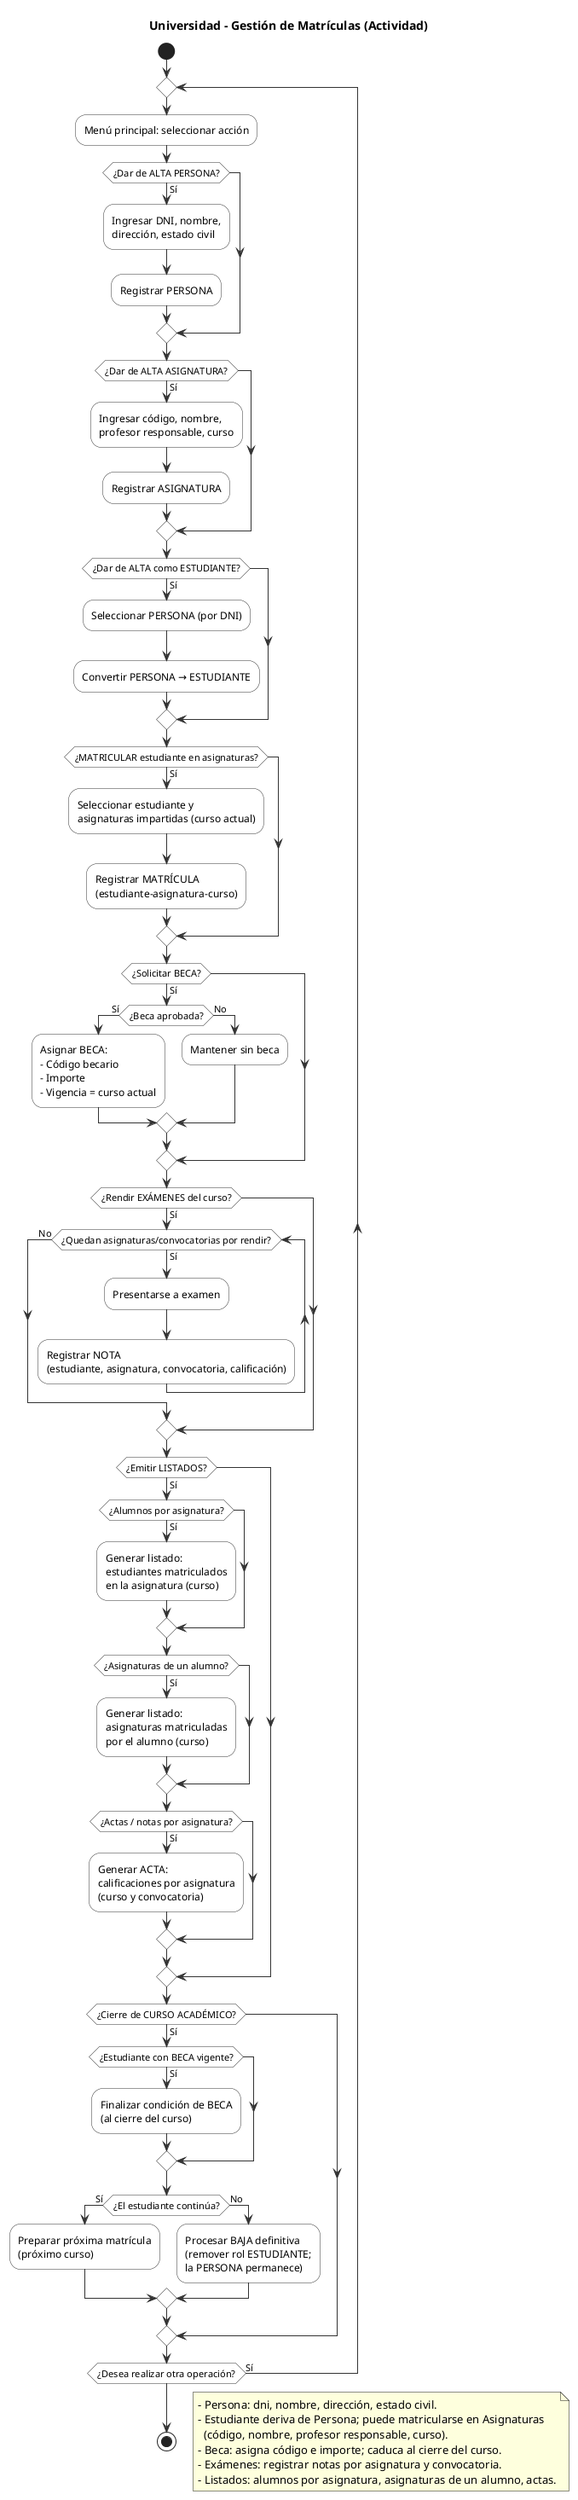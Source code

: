 'altas de personas y asignaturas, alta de estudiante, matriculación, '
'gestión de becas (alta y finalización al cierre de curso), '
'exámenes y registro de notas, ciclo por curso académico, '
'baja del estudiante y listados operativos.'


@startuml
title Universidad - Gestión de Matrículas (Actividad)

skinparam activity {
  BackgroundColor #ffffff
  BorderColor #333333
  ArrowColor #333333
}
skinparam shadowing false

start

repeat
:Menú principal: seleccionar acción;

' === Altas básicas ===
if (¿Dar de ALTA PERSONA?) then (Sí)
  :Ingresar DNI, nombre,\ndirección, estado civil;
  :Registrar PERSONA;
endif

if (¿Dar de ALTA ASIGNATURA?) then (Sí)
  :Ingresar código, nombre,\nprofesor responsable, curso;
  :Registrar ASIGNATURA;
endif

if (¿Dar de ALTA como ESTUDIANTE?) then (Sí)
  :Seleccionar PERSONA (por DNI);
  :Convertir PERSONA → ESTUDIANTE;
endif

' === Matrícula ===
if (¿MATRICULAR estudiante en asignaturas?) then (Sí)
  :Seleccionar estudiante y\nasignaturas impartidas (curso actual);
  :Registrar MATRÍCULA\n(estudiante-asignatura-curso);
endif

' === Beca ===
if (¿Solicitar BECA?) then (Sí)
  if (¿Beca aprobada?) then (Sí)
    :Asignar BECA:\n- Código becario\n- Importe\n- Vigencia = curso actual;
  else (No)
    :Mantener sin beca;
  endif
endif

' === Exámenes y notas ===
if (¿Rendir EXÁMENES del curso?) then (Sí)
  while (¿Quedan asignaturas/convocatorias por rendir?) is (Sí)
    :Presentarse a examen;
    :Registrar NOTA\n(estudiante, asignatura, convocatoria, calificación);
  endwhile (No)
endif

' === Listados ===
if (¿Emitir LISTADOS?) then (Sí)
  if (¿Alumnos por asignatura?) then (Sí)
    :Generar listado:\nestudiantes matriculados\nen la asignatura (curso);
  endif
  if (¿Asignaturas de un alumno?) then (Sí)
    :Generar listado:\nasignaturas matriculadas\npor el alumno (curso);
  endif
  if (¿Actas / notas por asignatura?) then (Sí)
    :Generar ACTA:\ncalificaciones por asignatura\n(curso y convocatoria);
  endif
endif

' === Cierre de curso y continuidad ===
if (¿Cierre de CURSO ACADÉMICO?) then (Sí)
  if (¿Estudiante con BECA vigente?) then (Sí)
    :Finalizar condición de BECA\n(al cierre del curso);
  endif
  if (¿El estudiante continúa?) then (Sí)
    :Preparar próxima matrícula\n(próximo curso);
  else (No)
    :Procesar BAJA definitiva\n(remover rol ESTUDIANTE;\nla PERSONA permanece);
  endif
endif

repeat while (¿Desea realizar otra operación?) is (Sí)

stop

floating note right
- Persona: dni, nombre, dirección, estado civil.
- Estudiante deriva de Persona; puede matricularse en Asignaturas
  (código, nombre, profesor responsable, curso).
- Beca: asigna código e importe; caduca al cierre del curso.
- Exámenes: registrar notas por asignatura y convocatoria.
- Listados: alumnos por asignatura, asignaturas de un alumno, actas.
end note

@enduml

